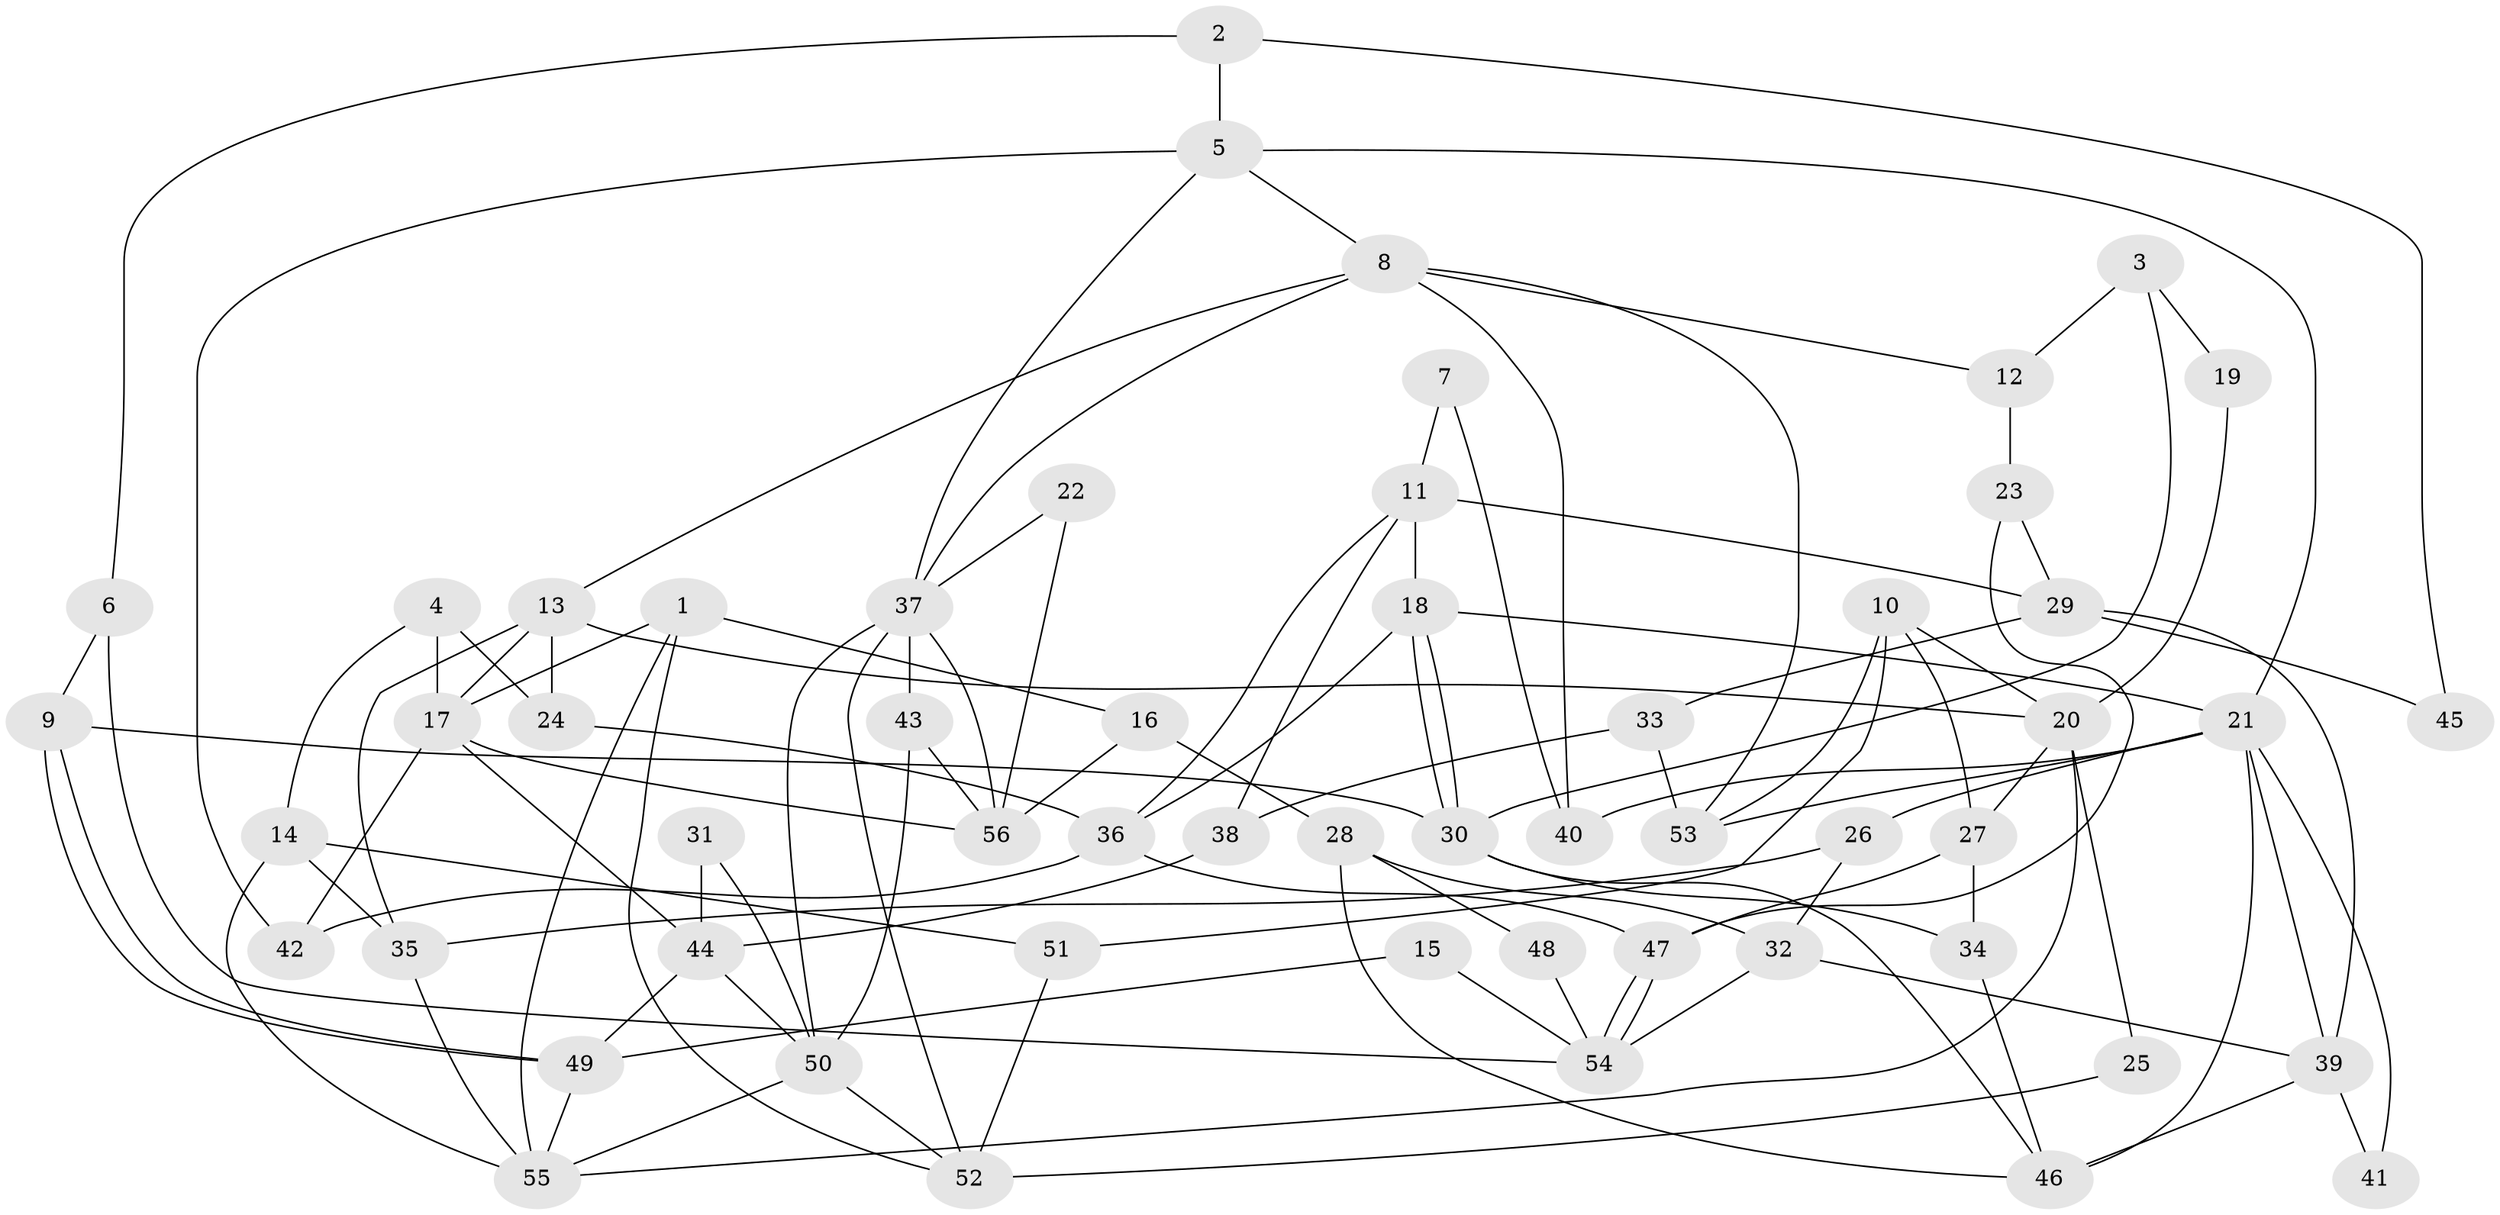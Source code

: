 // coarse degree distribution, {7: 0.14705882352941177, 3: 0.20588235294117646, 6: 0.17647058823529413, 5: 0.23529411764705882, 4: 0.08823529411764706, 8: 0.029411764705882353, 2: 0.11764705882352941}
// Generated by graph-tools (version 1.1) at 2025/42/03/06/25 10:42:02]
// undirected, 56 vertices, 112 edges
graph export_dot {
graph [start="1"]
  node [color=gray90,style=filled];
  1;
  2;
  3;
  4;
  5;
  6;
  7;
  8;
  9;
  10;
  11;
  12;
  13;
  14;
  15;
  16;
  17;
  18;
  19;
  20;
  21;
  22;
  23;
  24;
  25;
  26;
  27;
  28;
  29;
  30;
  31;
  32;
  33;
  34;
  35;
  36;
  37;
  38;
  39;
  40;
  41;
  42;
  43;
  44;
  45;
  46;
  47;
  48;
  49;
  50;
  51;
  52;
  53;
  54;
  55;
  56;
  1 -- 17;
  1 -- 52;
  1 -- 16;
  1 -- 55;
  2 -- 5;
  2 -- 6;
  2 -- 45;
  3 -- 30;
  3 -- 12;
  3 -- 19;
  4 -- 14;
  4 -- 17;
  4 -- 24;
  5 -- 42;
  5 -- 21;
  5 -- 8;
  5 -- 37;
  6 -- 9;
  6 -- 54;
  7 -- 11;
  7 -- 40;
  8 -- 53;
  8 -- 12;
  8 -- 13;
  8 -- 37;
  8 -- 40;
  9 -- 30;
  9 -- 49;
  9 -- 49;
  10 -- 51;
  10 -- 27;
  10 -- 20;
  10 -- 53;
  11 -- 36;
  11 -- 18;
  11 -- 29;
  11 -- 38;
  12 -- 23;
  13 -- 17;
  13 -- 20;
  13 -- 24;
  13 -- 35;
  14 -- 35;
  14 -- 55;
  14 -- 51;
  15 -- 49;
  15 -- 54;
  16 -- 56;
  16 -- 28;
  17 -- 44;
  17 -- 56;
  17 -- 42;
  18 -- 21;
  18 -- 30;
  18 -- 30;
  18 -- 36;
  19 -- 20;
  20 -- 25;
  20 -- 27;
  20 -- 55;
  21 -- 39;
  21 -- 53;
  21 -- 26;
  21 -- 40;
  21 -- 41;
  21 -- 46;
  22 -- 37;
  22 -- 56;
  23 -- 47;
  23 -- 29;
  24 -- 36;
  25 -- 52;
  26 -- 35;
  26 -- 32;
  27 -- 47;
  27 -- 34;
  28 -- 46;
  28 -- 32;
  28 -- 48;
  29 -- 39;
  29 -- 33;
  29 -- 45;
  30 -- 46;
  30 -- 34;
  31 -- 50;
  31 -- 44;
  32 -- 39;
  32 -- 54;
  33 -- 38;
  33 -- 53;
  34 -- 46;
  35 -- 55;
  36 -- 42;
  36 -- 47;
  37 -- 43;
  37 -- 50;
  37 -- 52;
  37 -- 56;
  38 -- 44;
  39 -- 46;
  39 -- 41;
  43 -- 50;
  43 -- 56;
  44 -- 50;
  44 -- 49;
  47 -- 54;
  47 -- 54;
  48 -- 54;
  49 -- 55;
  50 -- 55;
  50 -- 52;
  51 -- 52;
}
